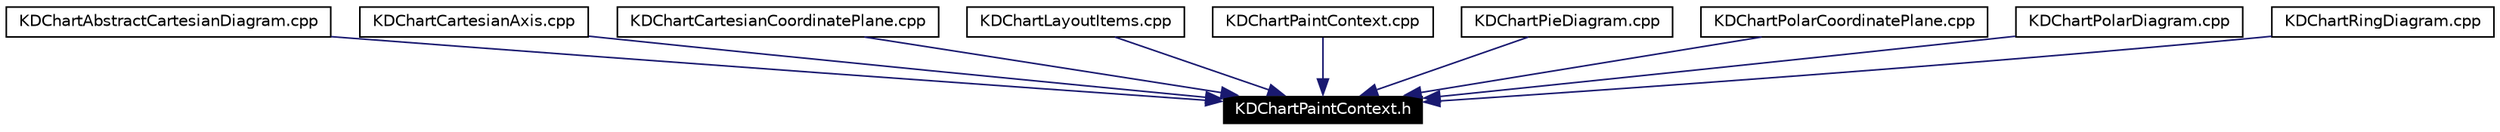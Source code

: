 digraph G
{
  edge [fontname="Helvetica",fontsize=10,labelfontname="Helvetica",labelfontsize=10];
  node [fontname="Helvetica",fontsize=10,shape=record];
  Node2361 [label="KDChartPaintContext.h",height=0.2,width=0.4,color="white", fillcolor="black", style="filled" fontcolor="white"];
  Node2362 -> Node2361 [color="midnightblue",fontsize=10,style="solid",fontname="Helvetica"];
  Node2362 [label="KDChartAbstractCartesianDiagram.cpp",height=0.2,width=0.4,color="black",URL="$_k_d_chart_abstract_cartesian_diagram_8cpp.html"];
  Node2363 -> Node2361 [color="midnightblue",fontsize=10,style="solid",fontname="Helvetica"];
  Node2363 [label="KDChartCartesianAxis.cpp",height=0.2,width=0.4,color="black",URL="$_k_d_chart_cartesian_axis_8cpp.html"];
  Node2364 -> Node2361 [color="midnightblue",fontsize=10,style="solid",fontname="Helvetica"];
  Node2364 [label="KDChartCartesianCoordinatePlane.cpp",height=0.2,width=0.4,color="black",URL="$_k_d_chart_cartesian_coordinate_plane_8cpp.html"];
  Node2365 -> Node2361 [color="midnightblue",fontsize=10,style="solid",fontname="Helvetica"];
  Node2365 [label="KDChartLayoutItems.cpp",height=0.2,width=0.4,color="black",URL="$_k_d_chart_layout_items_8cpp.html"];
  Node2366 -> Node2361 [color="midnightblue",fontsize=10,style="solid",fontname="Helvetica"];
  Node2366 [label="KDChartPaintContext.cpp",height=0.2,width=0.4,color="black",URL="$_k_d_chart_paint_context_8cpp.html"];
  Node2367 -> Node2361 [color="midnightblue",fontsize=10,style="solid",fontname="Helvetica"];
  Node2367 [label="KDChartPieDiagram.cpp",height=0.2,width=0.4,color="black",URL="$_k_d_chart_pie_diagram_8cpp.html"];
  Node2368 -> Node2361 [color="midnightblue",fontsize=10,style="solid",fontname="Helvetica"];
  Node2368 [label="KDChartPolarCoordinatePlane.cpp",height=0.2,width=0.4,color="black",URL="$_k_d_chart_polar_coordinate_plane_8cpp.html"];
  Node2369 -> Node2361 [color="midnightblue",fontsize=10,style="solid",fontname="Helvetica"];
  Node2369 [label="KDChartPolarDiagram.cpp",height=0.2,width=0.4,color="black",URL="$_k_d_chart_polar_diagram_8cpp.html"];
  Node2370 -> Node2361 [color="midnightblue",fontsize=10,style="solid",fontname="Helvetica"];
  Node2370 [label="KDChartRingDiagram.cpp",height=0.2,width=0.4,color="black",URL="$_k_d_chart_ring_diagram_8cpp.html"];
}
